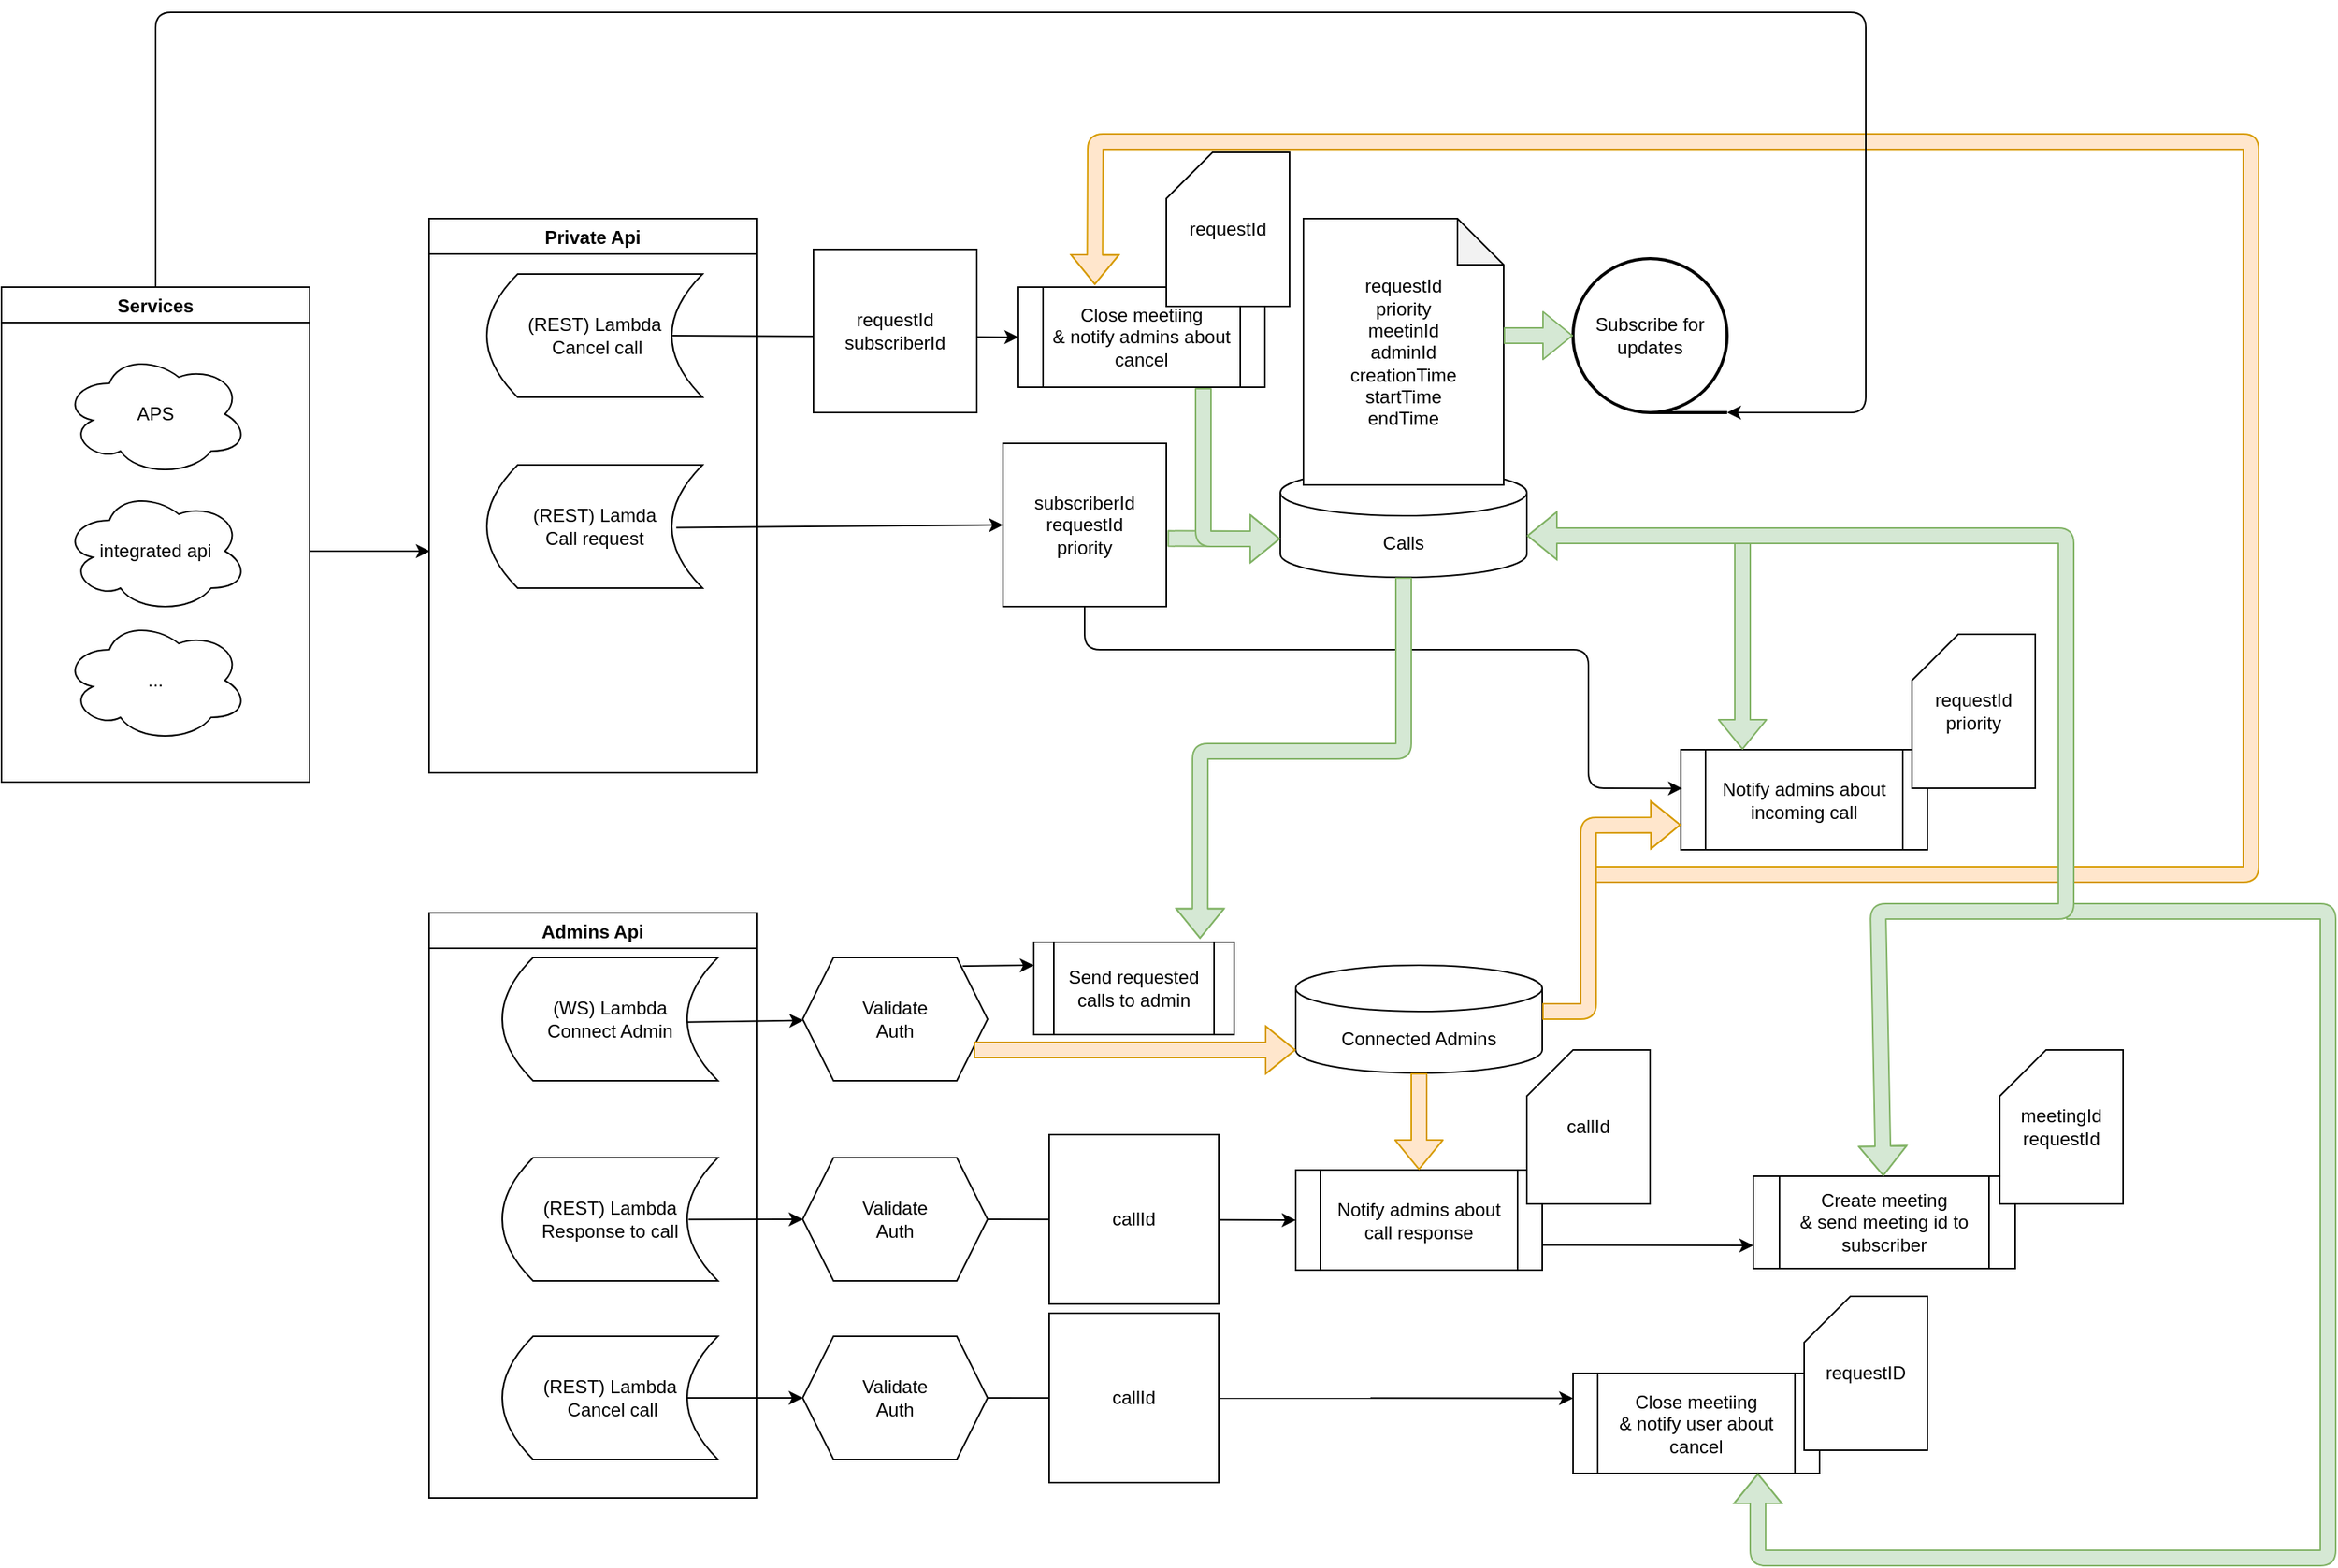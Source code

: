 <mxfile version="15.1.0" type="github">
  <diagram id="x66iODNCQ_tHTfaLfg2p" name="Page-1">
    <mxGraphModel dx="1678" dy="934" grid="1" gridSize="10" guides="1" tooltips="1" connect="1" arrows="1" fold="1" page="1" pageScale="1" pageWidth="1654" pageHeight="1169" math="0" shadow="0">
      <root>
        <mxCell id="0" />
        <mxCell id="1" parent="0" />
        <mxCell id="bgGzt5AgFbVBFYdwZfWh-1" value="Connected Admins" style="shape=cylinder3;whiteSpace=wrap;html=1;boundedLbl=1;backgroundOutline=1;size=15;" vertex="1" parent="1">
          <mxGeometry x="870" y="659" width="160" height="70" as="geometry" />
        </mxCell>
        <mxCell id="bgGzt5AgFbVBFYdwZfWh-4" value="Calls" style="shape=cylinder3;whiteSpace=wrap;html=1;boundedLbl=1;backgroundOutline=1;size=15;" vertex="1" parent="1">
          <mxGeometry x="860" y="337" width="160" height="70" as="geometry" />
        </mxCell>
        <mxCell id="bgGzt5AgFbVBFYdwZfWh-5" value="(WS) Lambda&lt;br&gt;Connect Admin" style="shape=dataStorage;whiteSpace=wrap;html=1;fixedSize=1;" vertex="1" parent="1">
          <mxGeometry x="355" y="654" width="140" height="80" as="geometry" />
        </mxCell>
        <mxCell id="bgGzt5AgFbVBFYdwZfWh-19" value="Validate&lt;br&gt;Auth" style="shape=hexagon;perimeter=hexagonPerimeter2;whiteSpace=wrap;html=1;fixedSize=1;" vertex="1" parent="1">
          <mxGeometry x="550" y="654" width="120" height="80" as="geometry" />
        </mxCell>
        <mxCell id="bgGzt5AgFbVBFYdwZfWh-22" value="(REST) Lamda&lt;br&gt;Call request" style="shape=dataStorage;whiteSpace=wrap;html=1;fixedSize=1;" vertex="1" parent="1">
          <mxGeometry x="345" y="334" width="140" height="80" as="geometry" />
        </mxCell>
        <mxCell id="bgGzt5AgFbVBFYdwZfWh-34" value="Private Api" style="swimlane;" vertex="1" parent="1">
          <mxGeometry x="307.5" y="174" width="212.5" height="360" as="geometry" />
        </mxCell>
        <mxCell id="bgGzt5AgFbVBFYdwZfWh-86" value="(REST) Lambda&lt;br&gt;&amp;nbsp;Cancel call" style="shape=dataStorage;whiteSpace=wrap;html=1;fixedSize=1;" vertex="1" parent="bgGzt5AgFbVBFYdwZfWh-34">
          <mxGeometry x="37.5" y="36" width="140" height="80" as="geometry" />
        </mxCell>
        <mxCell id="bgGzt5AgFbVBFYdwZfWh-35" value="subscriberId&lt;br&gt;requestId&lt;br&gt;priority" style="whiteSpace=wrap;html=1;aspect=fixed;" vertex="1" parent="1">
          <mxGeometry x="680" y="320" width="106" height="106" as="geometry" />
        </mxCell>
        <mxCell id="bgGzt5AgFbVBFYdwZfWh-39" value="Notify admins about incoming call" style="shape=process;whiteSpace=wrap;html=1;backgroundOutline=1;fillColor=#ffffff;" vertex="1" parent="1">
          <mxGeometry x="1120" y="519" width="160" height="65" as="geometry" />
        </mxCell>
        <mxCell id="bgGzt5AgFbVBFYdwZfWh-40" value="" style="endArrow=classic;html=1;entryX=0.005;entryY=0.386;entryDx=0;entryDy=0;exitX=0.5;exitY=1;exitDx=0;exitDy=0;entryPerimeter=0;" edge="1" parent="1" target="bgGzt5AgFbVBFYdwZfWh-39">
          <mxGeometry width="50" height="50" relative="1" as="geometry">
            <mxPoint x="733" y="426" as="sourcePoint" />
            <mxPoint x="1120.0" y="551.5" as="targetPoint" />
            <Array as="points">
              <mxPoint x="733" y="454" />
              <mxPoint x="1060" y="454" />
              <mxPoint x="1060" y="544" />
            </Array>
          </mxGeometry>
        </mxCell>
        <mxCell id="bgGzt5AgFbVBFYdwZfWh-43" value="(REST) Lambda&lt;br&gt;Response to call" style="shape=dataStorage;whiteSpace=wrap;html=1;fixedSize=1;" vertex="1" parent="1">
          <mxGeometry x="355" y="784" width="140" height="80" as="geometry" />
        </mxCell>
        <mxCell id="bgGzt5AgFbVBFYdwZfWh-45" value="Validate&lt;br&gt;Auth" style="shape=hexagon;perimeter=hexagonPerimeter2;whiteSpace=wrap;html=1;fixedSize=1;" vertex="1" parent="1">
          <mxGeometry x="550" y="784" width="120" height="80" as="geometry" />
        </mxCell>
        <mxCell id="bgGzt5AgFbVBFYdwZfWh-48" value="" style="endArrow=classic;html=1;entryX=0;entryY=0.5;entryDx=0;entryDy=0;exitX=0.878;exitY=0.509;exitDx=0;exitDy=0;exitPerimeter=0;" edge="1" parent="1" source="bgGzt5AgFbVBFYdwZfWh-22" target="bgGzt5AgFbVBFYdwZfWh-35">
          <mxGeometry width="50" height="50" relative="1" as="geometry">
            <mxPoint x="570" y="373" as="sourcePoint" />
            <mxPoint x="900" y="534" as="targetPoint" />
          </mxGeometry>
        </mxCell>
        <mxCell id="bgGzt5AgFbVBFYdwZfWh-49" value="" style="endArrow=classic;html=1;exitX=0.855;exitY=0.524;exitDx=0;exitDy=0;exitPerimeter=0;" edge="1" parent="1" source="bgGzt5AgFbVBFYdwZfWh-5" target="bgGzt5AgFbVBFYdwZfWh-19">
          <mxGeometry width="50" height="50" relative="1" as="geometry">
            <mxPoint x="850" y="664" as="sourcePoint" />
            <mxPoint x="900" y="614" as="targetPoint" />
          </mxGeometry>
        </mxCell>
        <mxCell id="bgGzt5AgFbVBFYdwZfWh-50" value="" style="shape=flexArrow;endArrow=classic;html=1;entryX=0;entryY=1;entryDx=0;entryDy=-15;entryPerimeter=0;fillColor=#ffe6cc;strokeColor=#d79b00;" edge="1" parent="1" target="bgGzt5AgFbVBFYdwZfWh-1">
          <mxGeometry width="50" height="50" relative="1" as="geometry">
            <mxPoint x="661" y="714" as="sourcePoint" />
            <mxPoint x="900" y="614" as="targetPoint" />
            <Array as="points">
              <mxPoint x="770" y="714" />
            </Array>
          </mxGeometry>
        </mxCell>
        <mxCell id="bgGzt5AgFbVBFYdwZfWh-51" value="" style="endArrow=classic;html=1;exitX=0.863;exitY=0.501;exitDx=0;exitDy=0;exitPerimeter=0;" edge="1" parent="1" source="bgGzt5AgFbVBFYdwZfWh-43" target="bgGzt5AgFbVBFYdwZfWh-45">
          <mxGeometry width="50" height="50" relative="1" as="geometry">
            <mxPoint x="850" y="664" as="sourcePoint" />
            <mxPoint x="900" y="614" as="targetPoint" />
          </mxGeometry>
        </mxCell>
        <mxCell id="bgGzt5AgFbVBFYdwZfWh-52" value="Notify admins about call response" style="shape=process;whiteSpace=wrap;html=1;backgroundOutline=1;fillColor=#ffffff;" vertex="1" parent="1">
          <mxGeometry x="870" y="792" width="160" height="65" as="geometry" />
        </mxCell>
        <mxCell id="bgGzt5AgFbVBFYdwZfWh-53" value="" style="shape=flexArrow;endArrow=classic;html=1;entryX=0.5;entryY=0;entryDx=0;entryDy=0;exitX=0.5;exitY=1;exitDx=0;exitDy=0;exitPerimeter=0;fillColor=#ffe6cc;strokeColor=#d79b00;" edge="1" parent="1" source="bgGzt5AgFbVBFYdwZfWh-1" target="bgGzt5AgFbVBFYdwZfWh-52">
          <mxGeometry width="50" height="50" relative="1" as="geometry">
            <mxPoint x="850" y="664" as="sourcePoint" />
            <mxPoint x="900" y="614" as="targetPoint" />
          </mxGeometry>
        </mxCell>
        <mxCell id="bgGzt5AgFbVBFYdwZfWh-54" value="" style="endArrow=classic;html=1;exitX=1;exitY=0.5;exitDx=0;exitDy=0;entryX=0;entryY=0.5;entryDx=0;entryDy=0;" edge="1" parent="1" source="bgGzt5AgFbVBFYdwZfWh-45" target="bgGzt5AgFbVBFYdwZfWh-52">
          <mxGeometry width="50" height="50" relative="1" as="geometry">
            <mxPoint x="850" y="664" as="sourcePoint" />
            <mxPoint x="900" y="614" as="targetPoint" />
          </mxGeometry>
        </mxCell>
        <mxCell id="bgGzt5AgFbVBFYdwZfWh-55" value="" style="shape=flexArrow;endArrow=classic;html=1;entryX=0;entryY=0;entryDx=0;entryDy=45;entryPerimeter=0;exitX=1.007;exitY=0.583;exitDx=0;exitDy=0;exitPerimeter=0;fillColor=#d5e8d4;strokeColor=#82b366;" edge="1" parent="1" source="bgGzt5AgFbVBFYdwZfWh-35" target="bgGzt5AgFbVBFYdwZfWh-4">
          <mxGeometry width="50" height="50" relative="1" as="geometry">
            <mxPoint x="850" y="664" as="sourcePoint" />
            <mxPoint x="900" y="614" as="targetPoint" />
          </mxGeometry>
        </mxCell>
        <mxCell id="bgGzt5AgFbVBFYdwZfWh-57" value="requestId&lt;br&gt;priority" style="shape=card;whiteSpace=wrap;html=1;fillColor=#ffffff;" vertex="1" parent="1">
          <mxGeometry x="1270" y="444" width="80" height="100" as="geometry" />
        </mxCell>
        <mxCell id="bgGzt5AgFbVBFYdwZfWh-59" value="callId" style="shape=card;whiteSpace=wrap;html=1;fillColor=#ffffff;" vertex="1" parent="1">
          <mxGeometry x="1020" y="714" width="80" height="100" as="geometry" />
        </mxCell>
        <mxCell id="bgGzt5AgFbVBFYdwZfWh-60" value="" style="shape=flexArrow;endArrow=classic;html=1;entryX=0.25;entryY=0;entryDx=0;entryDy=0;fillColor=#d5e8d4;strokeColor=#82b366;" edge="1" parent="1" target="bgGzt5AgFbVBFYdwZfWh-39">
          <mxGeometry width="50" height="50" relative="1" as="geometry">
            <mxPoint x="1160" y="384" as="sourcePoint" />
            <mxPoint x="1070" y="334" as="targetPoint" />
            <Array as="points">
              <mxPoint x="1160" y="384" />
            </Array>
          </mxGeometry>
        </mxCell>
        <mxCell id="bgGzt5AgFbVBFYdwZfWh-61" value="Create meeting&lt;br&gt;&amp;amp; send meeting id to subscriber" style="shape=process;whiteSpace=wrap;html=1;backgroundOutline=1;fillColor=#ffffff;" vertex="1" parent="1">
          <mxGeometry x="1167" y="796" width="170" height="60" as="geometry" />
        </mxCell>
        <mxCell id="bgGzt5AgFbVBFYdwZfWh-62" value="callId" style="whiteSpace=wrap;html=1;aspect=fixed;" vertex="1" parent="1">
          <mxGeometry x="710" y="769" width="110" height="110" as="geometry" />
        </mxCell>
        <mxCell id="bgGzt5AgFbVBFYdwZfWh-64" value="" style="endArrow=classic;html=1;exitX=1;exitY=0.75;exitDx=0;exitDy=0;entryX=0;entryY=0.75;entryDx=0;entryDy=0;" edge="1" parent="1" source="bgGzt5AgFbVBFYdwZfWh-52" target="bgGzt5AgFbVBFYdwZfWh-61">
          <mxGeometry width="50" height="50" relative="1" as="geometry">
            <mxPoint x="850" y="664" as="sourcePoint" />
            <mxPoint x="900" y="614" as="targetPoint" />
          </mxGeometry>
        </mxCell>
        <mxCell id="bgGzt5AgFbVBFYdwZfWh-68" value="requestId&lt;br&gt;priority&lt;br&gt;meetinId&lt;br&gt;adminId&lt;br&gt;creationTime&lt;br&gt;startTime&lt;br&gt;endTime" style="shape=note;whiteSpace=wrap;html=1;backgroundOutline=1;darkOpacity=0.05;fillColor=#ffffff;" vertex="1" parent="1">
          <mxGeometry x="875" y="174" width="130" height="173" as="geometry" />
        </mxCell>
        <mxCell id="bgGzt5AgFbVBFYdwZfWh-69" value="meetingId&lt;br&gt;requestId" style="shape=card;whiteSpace=wrap;html=1;fillColor=#ffffff;" vertex="1" parent="1">
          <mxGeometry x="1327" y="714" width="80" height="100" as="geometry" />
        </mxCell>
        <mxCell id="bgGzt5AgFbVBFYdwZfWh-72" value="Close meetiing&lt;br&gt;&amp;amp; notify user about&lt;br&gt;cancel" style="shape=process;whiteSpace=wrap;html=1;backgroundOutline=1;fillColor=#ffffff;" vertex="1" parent="1">
          <mxGeometry x="1050" y="924" width="160" height="65" as="geometry" />
        </mxCell>
        <mxCell id="bgGzt5AgFbVBFYdwZfWh-75" value="Admins Api" style="swimlane;fillColor=#ffffff;" vertex="1" parent="1">
          <mxGeometry x="307.5" y="625" width="212.5" height="380" as="geometry" />
        </mxCell>
        <mxCell id="bgGzt5AgFbVBFYdwZfWh-70" value="(REST) Lambda&lt;br&gt;&amp;nbsp;Cancel call" style="shape=dataStorage;whiteSpace=wrap;html=1;fixedSize=1;" vertex="1" parent="bgGzt5AgFbVBFYdwZfWh-75">
          <mxGeometry x="47.5" y="275" width="140" height="80" as="geometry" />
        </mxCell>
        <mxCell id="bgGzt5AgFbVBFYdwZfWh-76" value="" style="endArrow=classic;html=1;entryX=0;entryY=0.5;entryDx=0;entryDy=0;" edge="1" parent="1" target="bgGzt5AgFbVBFYdwZfWh-80">
          <mxGeometry width="50" height="50" relative="1" as="geometry">
            <mxPoint x="475" y="940" as="sourcePoint" />
            <mxPoint x="650" y="754" as="targetPoint" />
          </mxGeometry>
        </mxCell>
        <mxCell id="bgGzt5AgFbVBFYdwZfWh-78" value="requestID" style="shape=card;whiteSpace=wrap;html=1;fillColor=#ffffff;" vertex="1" parent="1">
          <mxGeometry x="1200" y="874" width="80" height="100" as="geometry" />
        </mxCell>
        <mxCell id="bgGzt5AgFbVBFYdwZfWh-80" value="Validate&lt;br&gt;Auth" style="shape=hexagon;perimeter=hexagonPerimeter2;whiteSpace=wrap;html=1;fixedSize=1;" vertex="1" parent="1">
          <mxGeometry x="550" y="900" width="120" height="80" as="geometry" />
        </mxCell>
        <mxCell id="bgGzt5AgFbVBFYdwZfWh-81" value="" style="endArrow=classic;html=1;exitX=1;exitY=0.5;exitDx=0;exitDy=0;entryX=0;entryY=0.25;entryDx=0;entryDy=0;" edge="1" parent="1" source="bgGzt5AgFbVBFYdwZfWh-80" target="bgGzt5AgFbVBFYdwZfWh-72">
          <mxGeometry width="50" height="50" relative="1" as="geometry">
            <mxPoint x="600" y="704" as="sourcePoint" />
            <mxPoint x="650" y="654" as="targetPoint" />
          </mxGeometry>
        </mxCell>
        <mxCell id="bgGzt5AgFbVBFYdwZfWh-82" value="callId" style="whiteSpace=wrap;html=1;aspect=fixed;" vertex="1" parent="1">
          <mxGeometry x="710" y="885" width="110" height="110" as="geometry" />
        </mxCell>
        <mxCell id="bgGzt5AgFbVBFYdwZfWh-84" value="" style="shape=flexArrow;endArrow=classic;html=1;entryX=0.75;entryY=1;entryDx=0;entryDy=0;fillColor=#d5e8d4;strokeColor=#82b366;" edge="1" parent="1" target="bgGzt5AgFbVBFYdwZfWh-72">
          <mxGeometry width="50" height="50" relative="1" as="geometry">
            <mxPoint x="1370" y="624" as="sourcePoint" />
            <mxPoint x="1050" y="594" as="targetPoint" />
            <Array as="points">
              <mxPoint x="1540" y="624" />
              <mxPoint x="1540" y="1044" />
              <mxPoint x="1170" y="1044" />
            </Array>
          </mxGeometry>
        </mxCell>
        <mxCell id="bgGzt5AgFbVBFYdwZfWh-89" value="" style="endArrow=classic;html=1;exitX=0.861;exitY=0.5;exitDx=0;exitDy=0;exitPerimeter=0;entryX=0;entryY=0.5;entryDx=0;entryDy=0;" edge="1" parent="1" source="bgGzt5AgFbVBFYdwZfWh-86" target="bgGzt5AgFbVBFYdwZfWh-91">
          <mxGeometry width="50" height="50" relative="1" as="geometry">
            <mxPoint x="1000" y="594" as="sourcePoint" />
            <mxPoint x="560" y="250" as="targetPoint" />
          </mxGeometry>
        </mxCell>
        <mxCell id="bgGzt5AgFbVBFYdwZfWh-91" value="Close meetiing&lt;br&gt;&amp;amp; notify admins about&lt;br&gt;cancel" style="shape=process;whiteSpace=wrap;html=1;backgroundOutline=1;fillColor=#ffffff;" vertex="1" parent="1">
          <mxGeometry x="690" y="218.5" width="160" height="65" as="geometry" />
        </mxCell>
        <mxCell id="bgGzt5AgFbVBFYdwZfWh-94" value="requestId&lt;br&gt;subscriberId" style="whiteSpace=wrap;html=1;aspect=fixed;" vertex="1" parent="1">
          <mxGeometry x="557" y="194" width="106" height="106" as="geometry" />
        </mxCell>
        <mxCell id="bgGzt5AgFbVBFYdwZfWh-95" value="" style="shape=flexArrow;endArrow=classic;html=1;entryX=0;entryY=0;entryDx=0;entryDy=45;entryPerimeter=0;fillColor=#d5e8d4;strokeColor=#82b366;" edge="1" parent="1" target="bgGzt5AgFbVBFYdwZfWh-4">
          <mxGeometry width="50" height="50" relative="1" as="geometry">
            <mxPoint x="810" y="284" as="sourcePoint" />
            <mxPoint x="860" y="274" as="targetPoint" />
            <Array as="points">
              <mxPoint x="810" y="382" />
            </Array>
          </mxGeometry>
        </mxCell>
        <mxCell id="bgGzt5AgFbVBFYdwZfWh-96" value="" style="shape=flexArrow;endArrow=classic;html=1;entryX=0.31;entryY=-0.022;entryDx=0;entryDy=0;entryPerimeter=0;fillColor=#ffe6cc;strokeColor=#d79b00;" edge="1" parent="1" target="bgGzt5AgFbVBFYdwZfWh-91">
          <mxGeometry width="50" height="50" relative="1" as="geometry">
            <mxPoint x="1060" y="600" as="sourcePoint" />
            <mxPoint x="1050" y="544" as="targetPoint" />
            <Array as="points">
              <mxPoint x="1490" y="600" />
              <mxPoint x="1490" y="124" />
              <mxPoint x="740" y="124" />
            </Array>
          </mxGeometry>
        </mxCell>
        <mxCell id="bgGzt5AgFbVBFYdwZfWh-97" value="requestId" style="shape=card;whiteSpace=wrap;html=1;fillColor=#ffffff;" vertex="1" parent="1">
          <mxGeometry x="786" y="131" width="80" height="100" as="geometry" />
        </mxCell>
        <mxCell id="bgGzt5AgFbVBFYdwZfWh-98" value="APS" style="ellipse;shape=cloud;whiteSpace=wrap;html=1;fillColor=#ffffff;" vertex="1" parent="1">
          <mxGeometry x="70" y="261" width="120" height="80" as="geometry" />
        </mxCell>
        <mxCell id="bgGzt5AgFbVBFYdwZfWh-104" style="edgeStyle=orthogonalEdgeStyle;rounded=0;orthogonalLoop=1;jettySize=auto;html=1;" edge="1" parent="1">
          <mxGeometry relative="1" as="geometry">
            <mxPoint x="230" y="390" as="sourcePoint" />
            <mxPoint x="308" y="390" as="targetPoint" />
          </mxGeometry>
        </mxCell>
        <mxCell id="bgGzt5AgFbVBFYdwZfWh-99" value="integrated api" style="ellipse;shape=cloud;whiteSpace=wrap;html=1;fillColor=#ffffff;" vertex="1" parent="1">
          <mxGeometry x="70" y="350" width="120" height="80" as="geometry" />
        </mxCell>
        <mxCell id="bgGzt5AgFbVBFYdwZfWh-100" value="..." style="ellipse;shape=cloud;whiteSpace=wrap;html=1;fillColor=#ffffff;" vertex="1" parent="1">
          <mxGeometry x="70" y="434" width="120" height="80" as="geometry" />
        </mxCell>
        <mxCell id="bgGzt5AgFbVBFYdwZfWh-106" value="Send requested calls to admin" style="shape=process;whiteSpace=wrap;html=1;backgroundOutline=1;fillColor=#ffffff;" vertex="1" parent="1">
          <mxGeometry x="700" y="644" width="130" height="60" as="geometry" />
        </mxCell>
        <mxCell id="bgGzt5AgFbVBFYdwZfWh-107" value="" style="endArrow=classic;html=1;exitX=0.865;exitY=0.068;exitDx=0;exitDy=0;entryX=0;entryY=0.25;entryDx=0;entryDy=0;exitPerimeter=0;" edge="1" parent="1" source="bgGzt5AgFbVBFYdwZfWh-19" target="bgGzt5AgFbVBFYdwZfWh-106">
          <mxGeometry width="50" height="50" relative="1" as="geometry">
            <mxPoint x="661.429" y="677.857" as="sourcePoint" />
            <mxPoint x="700" y="675.0" as="targetPoint" />
          </mxGeometry>
        </mxCell>
        <mxCell id="bgGzt5AgFbVBFYdwZfWh-108" value="" style="shape=flexArrow;endArrow=classic;html=1;exitX=0.5;exitY=1;exitDx=0;exitDy=0;exitPerimeter=0;entryX=0.83;entryY=-0.037;entryDx=0;entryDy=0;entryPerimeter=0;fillColor=#d5e8d4;strokeColor=#82b366;" edge="1" parent="1" source="bgGzt5AgFbVBFYdwZfWh-4" target="bgGzt5AgFbVBFYdwZfWh-106">
          <mxGeometry width="50" height="50" relative="1" as="geometry">
            <mxPoint x="790" y="604" as="sourcePoint" />
            <mxPoint x="840" y="554" as="targetPoint" />
            <Array as="points">
              <mxPoint x="940" y="520" />
              <mxPoint x="808" y="520" />
            </Array>
          </mxGeometry>
        </mxCell>
        <mxCell id="bgGzt5AgFbVBFYdwZfWh-116" value="Services" style="swimlane;fillColor=#ffffff;" vertex="1" parent="1">
          <mxGeometry x="30" y="218.5" width="200" height="321.5" as="geometry" />
        </mxCell>
        <mxCell id="bgGzt5AgFbVBFYdwZfWh-117" value="Subscribe for&lt;br&gt;updates" style="strokeWidth=2;html=1;shape=mxgraph.flowchart.sequential_data;whiteSpace=wrap;fillColor=#ffffff;" vertex="1" parent="1">
          <mxGeometry x="1050" y="200" width="100" height="100" as="geometry" />
        </mxCell>
        <mxCell id="bgGzt5AgFbVBFYdwZfWh-118" value="" style="shape=flexArrow;endArrow=classic;html=1;entryX=0;entryY=0.5;entryDx=0;entryDy=0;entryPerimeter=0;fillColor=#d5e8d4;strokeColor=#82b366;" edge="1" parent="1" target="bgGzt5AgFbVBFYdwZfWh-117">
          <mxGeometry width="50" height="50" relative="1" as="geometry">
            <mxPoint x="1005" y="250" as="sourcePoint" />
            <mxPoint x="800" y="420" as="targetPoint" />
          </mxGeometry>
        </mxCell>
        <mxCell id="bgGzt5AgFbVBFYdwZfWh-119" value="" style="endArrow=classic;html=1;exitX=0.5;exitY=0;exitDx=0;exitDy=0;entryX=1;entryY=1;entryDx=0;entryDy=0;entryPerimeter=0;" edge="1" parent="1" source="bgGzt5AgFbVBFYdwZfWh-116" target="bgGzt5AgFbVBFYdwZfWh-117">
          <mxGeometry width="50" height="50" relative="1" as="geometry">
            <mxPoint x="180" y="170" as="sourcePoint" />
            <mxPoint x="230" y="120" as="targetPoint" />
            <Array as="points">
              <mxPoint x="130" y="40" />
              <mxPoint x="1240" y="40" />
              <mxPoint x="1240" y="300" />
            </Array>
          </mxGeometry>
        </mxCell>
        <mxCell id="bgGzt5AgFbVBFYdwZfWh-120" value="" style="shape=flexArrow;endArrow=classic;html=1;entryX=0;entryY=0.75;entryDx=0;entryDy=0;fillColor=#ffe6cc;strokeColor=#d79b00;" edge="1" parent="1">
          <mxGeometry width="50" height="50" relative="1" as="geometry">
            <mxPoint x="1030.0" y="689" as="sourcePoint" />
            <mxPoint x="1120.0" y="567.75" as="targetPoint" />
            <Array as="points">
              <mxPoint x="1060" y="689" />
              <mxPoint x="1060" y="568" />
            </Array>
          </mxGeometry>
        </mxCell>
        <mxCell id="bgGzt5AgFbVBFYdwZfWh-121" value="" style="shape=flexArrow;endArrow=classic;startArrow=classic;html=1;fillColor=#d5e8d4;strokeColor=#82b366;" edge="1" parent="1">
          <mxGeometry width="100" height="100" relative="1" as="geometry">
            <mxPoint x="1251.406" y="796" as="sourcePoint" />
            <mxPoint x="1020.0" y="380.0" as="targetPoint" />
            <Array as="points">
              <mxPoint x="1248" y="624" />
              <mxPoint x="1370" y="624" />
              <mxPoint x="1370" y="380" />
              <mxPoint x="1190" y="380" />
            </Array>
          </mxGeometry>
        </mxCell>
      </root>
    </mxGraphModel>
  </diagram>
</mxfile>
